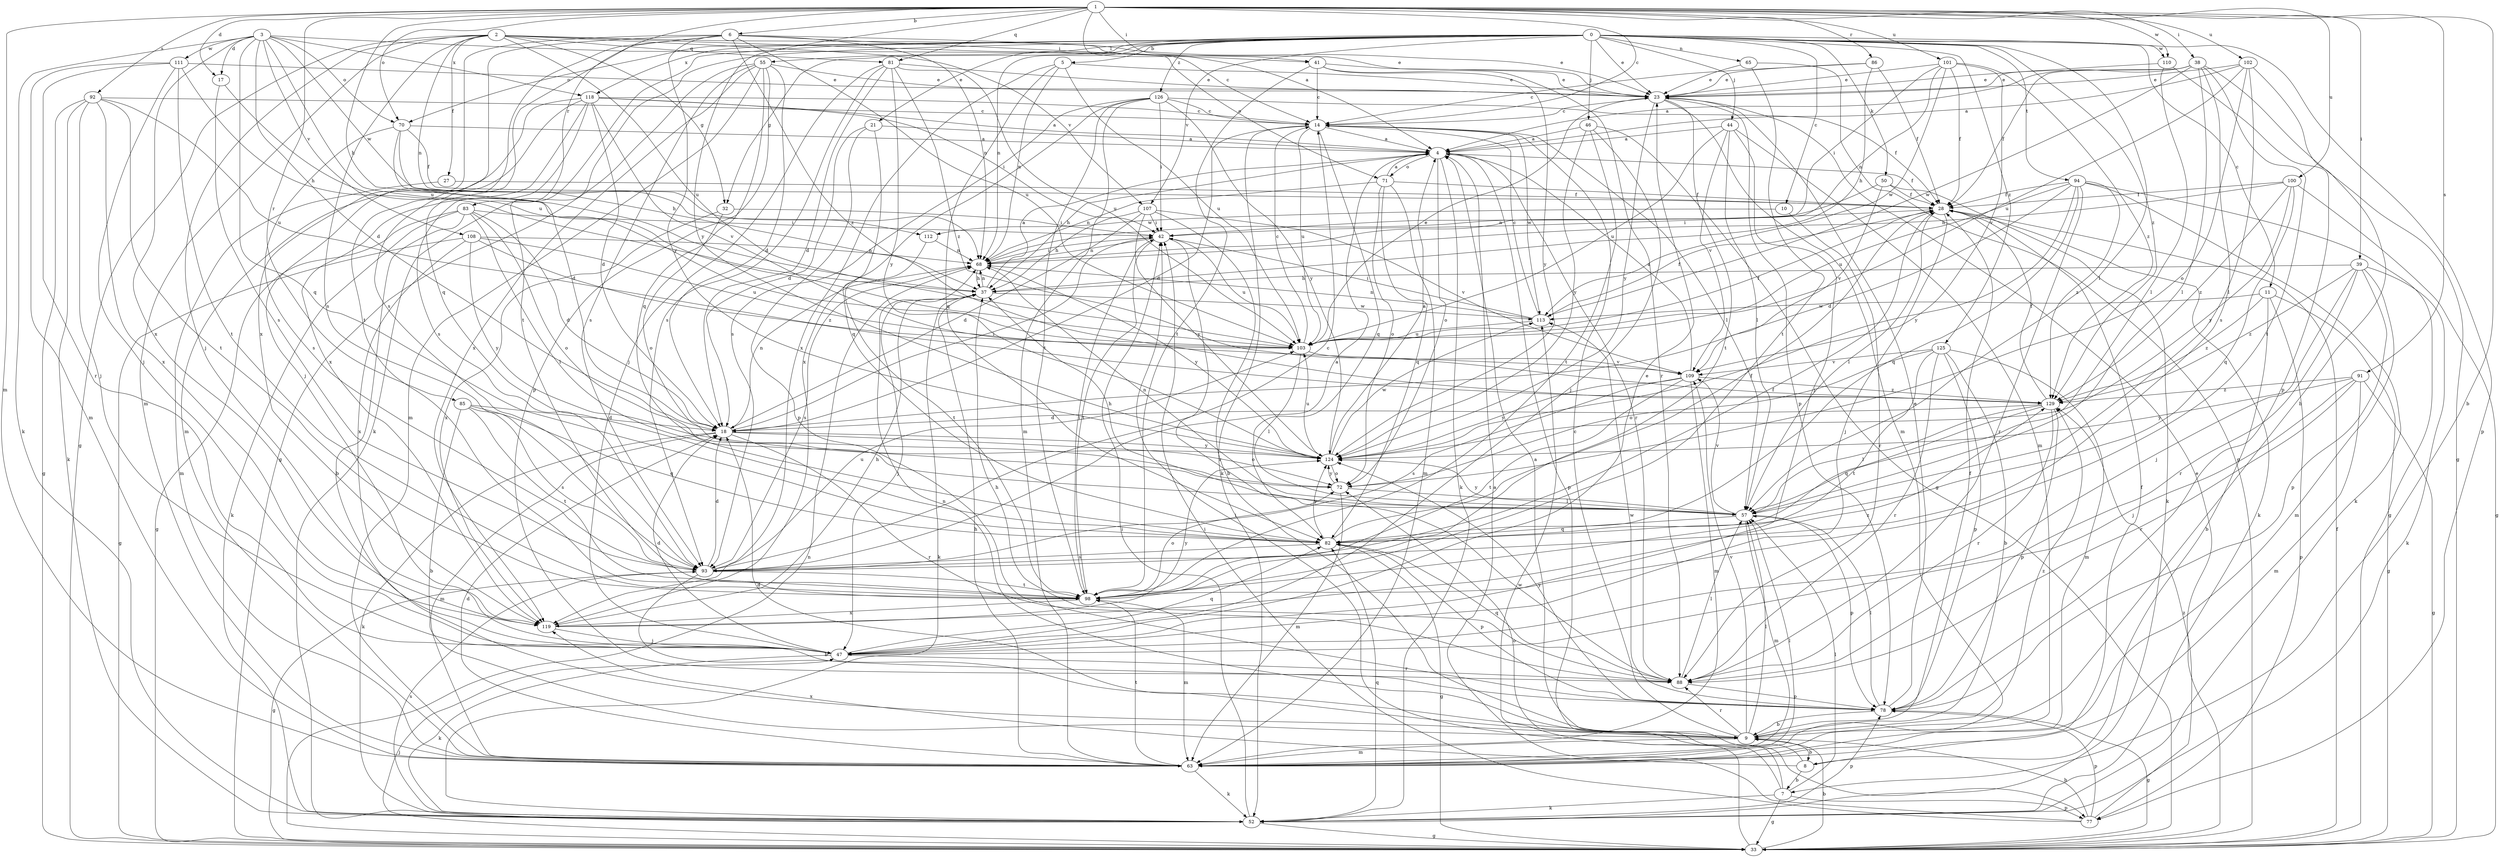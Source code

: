 strict digraph  {
0;
1;
2;
3;
4;
5;
6;
7;
8;
9;
10;
11;
14;
17;
18;
21;
23;
27;
28;
32;
33;
37;
38;
39;
41;
42;
44;
46;
47;
50;
52;
55;
57;
63;
65;
68;
70;
71;
72;
77;
78;
81;
82;
83;
85;
86;
88;
91;
92;
93;
94;
98;
100;
101;
102;
103;
107;
108;
109;
110;
111;
112;
113;
118;
119;
124;
125;
126;
129;
0 -> 5  [label=b];
0 -> 10  [label=c];
0 -> 11  [label=c];
0 -> 21  [label=e];
0 -> 23  [label=e];
0 -> 32  [label=g];
0 -> 44  [label=j];
0 -> 46  [label=j];
0 -> 50  [label=k];
0 -> 52  [label=k];
0 -> 55  [label=l];
0 -> 57  [label=l];
0 -> 65  [label=n];
0 -> 68  [label=n];
0 -> 70  [label=o];
0 -> 77  [label=p];
0 -> 94  [label=t];
0 -> 98  [label=t];
0 -> 107  [label=v];
0 -> 110  [label=w];
0 -> 118  [label=x];
0 -> 125  [label=z];
0 -> 126  [label=z];
0 -> 129  [label=z];
1 -> 4  [label=a];
1 -> 6  [label=b];
1 -> 7  [label=b];
1 -> 14  [label=c];
1 -> 17  [label=d];
1 -> 37  [label=h];
1 -> 38  [label=i];
1 -> 39  [label=i];
1 -> 41  [label=i];
1 -> 63  [label=m];
1 -> 70  [label=o];
1 -> 81  [label=q];
1 -> 83  [label=r];
1 -> 85  [label=r];
1 -> 86  [label=r];
1 -> 91  [label=s];
1 -> 92  [label=s];
1 -> 100  [label=u];
1 -> 101  [label=u];
1 -> 102  [label=u];
1 -> 110  [label=w];
1 -> 124  [label=y];
2 -> 14  [label=c];
2 -> 23  [label=e];
2 -> 27  [label=f];
2 -> 32  [label=g];
2 -> 33  [label=g];
2 -> 47  [label=j];
2 -> 63  [label=m];
2 -> 68  [label=n];
2 -> 81  [label=q];
2 -> 93  [label=s];
2 -> 103  [label=u];
2 -> 107  [label=v];
3 -> 17  [label=d];
3 -> 18  [label=d];
3 -> 52  [label=k];
3 -> 70  [label=o];
3 -> 71  [label=o];
3 -> 82  [label=q];
3 -> 103  [label=u];
3 -> 108  [label=v];
3 -> 111  [label=w];
3 -> 112  [label=w];
3 -> 118  [label=x];
3 -> 119  [label=x];
4 -> 28  [label=f];
4 -> 37  [label=h];
4 -> 52  [label=k];
4 -> 71  [label=o];
4 -> 72  [label=o];
4 -> 77  [label=p];
4 -> 88  [label=r];
5 -> 23  [label=e];
5 -> 68  [label=n];
5 -> 82  [label=q];
5 -> 103  [label=u];
5 -> 119  [label=x];
6 -> 23  [label=e];
6 -> 41  [label=i];
6 -> 68  [label=n];
6 -> 82  [label=q];
6 -> 93  [label=s];
6 -> 98  [label=t];
6 -> 103  [label=u];
6 -> 119  [label=x];
6 -> 124  [label=y];
6 -> 129  [label=z];
7 -> 33  [label=g];
7 -> 42  [label=i];
7 -> 52  [label=k];
7 -> 57  [label=l];
7 -> 72  [label=o];
7 -> 77  [label=p];
8 -> 4  [label=a];
8 -> 7  [label=b];
8 -> 28  [label=f];
8 -> 119  [label=x];
9 -> 8  [label=b];
9 -> 14  [label=c];
9 -> 18  [label=d];
9 -> 28  [label=f];
9 -> 57  [label=l];
9 -> 63  [label=m];
9 -> 68  [label=n];
9 -> 88  [label=r];
9 -> 109  [label=v];
9 -> 129  [label=z];
10 -> 88  [label=r];
10 -> 112  [label=w];
11 -> 8  [label=b];
11 -> 33  [label=g];
11 -> 77  [label=p];
11 -> 113  [label=w];
11 -> 129  [label=z];
14 -> 4  [label=a];
14 -> 18  [label=d];
14 -> 52  [label=k];
14 -> 57  [label=l];
14 -> 82  [label=q];
14 -> 103  [label=u];
14 -> 113  [label=w];
17 -> 93  [label=s];
17 -> 103  [label=u];
18 -> 42  [label=i];
18 -> 52  [label=k];
18 -> 63  [label=m];
18 -> 68  [label=n];
18 -> 72  [label=o];
18 -> 88  [label=r];
18 -> 124  [label=y];
21 -> 4  [label=a];
21 -> 18  [label=d];
21 -> 78  [label=p];
21 -> 82  [label=q];
23 -> 14  [label=c];
23 -> 63  [label=m];
23 -> 78  [label=p];
23 -> 98  [label=t];
23 -> 124  [label=y];
27 -> 28  [label=f];
27 -> 63  [label=m];
28 -> 42  [label=i];
28 -> 47  [label=j];
28 -> 52  [label=k];
28 -> 57  [label=l];
32 -> 42  [label=i];
32 -> 72  [label=o];
32 -> 119  [label=x];
33 -> 9  [label=b];
33 -> 23  [label=e];
33 -> 28  [label=f];
33 -> 47  [label=j];
33 -> 68  [label=n];
33 -> 113  [label=w];
37 -> 4  [label=a];
37 -> 47  [label=j];
37 -> 52  [label=k];
37 -> 68  [label=n];
37 -> 113  [label=w];
38 -> 4  [label=a];
38 -> 23  [label=e];
38 -> 28  [label=f];
38 -> 33  [label=g];
38 -> 57  [label=l];
38 -> 93  [label=s];
38 -> 98  [label=t];
38 -> 113  [label=w];
39 -> 37  [label=h];
39 -> 47  [label=j];
39 -> 52  [label=k];
39 -> 63  [label=m];
39 -> 78  [label=p];
39 -> 88  [label=r];
39 -> 129  [label=z];
41 -> 14  [label=c];
41 -> 23  [label=e];
41 -> 88  [label=r];
41 -> 98  [label=t];
41 -> 124  [label=y];
42 -> 68  [label=n];
42 -> 88  [label=r];
42 -> 98  [label=t];
42 -> 103  [label=u];
44 -> 4  [label=a];
44 -> 47  [label=j];
44 -> 57  [label=l];
44 -> 63  [label=m];
44 -> 103  [label=u];
44 -> 109  [label=v];
46 -> 4  [label=a];
46 -> 33  [label=g];
46 -> 47  [label=j];
46 -> 98  [label=t];
46 -> 124  [label=y];
47 -> 18  [label=d];
47 -> 23  [label=e];
47 -> 52  [label=k];
47 -> 82  [label=q];
47 -> 88  [label=r];
50 -> 28  [label=f];
50 -> 52  [label=k];
50 -> 68  [label=n];
50 -> 109  [label=v];
52 -> 33  [label=g];
52 -> 42  [label=i];
52 -> 78  [label=p];
52 -> 82  [label=q];
52 -> 93  [label=s];
55 -> 18  [label=d];
55 -> 23  [label=e];
55 -> 33  [label=g];
55 -> 63  [label=m];
55 -> 78  [label=p];
55 -> 82  [label=q];
55 -> 93  [label=s];
55 -> 119  [label=x];
57 -> 37  [label=h];
57 -> 63  [label=m];
57 -> 68  [label=n];
57 -> 78  [label=p];
57 -> 82  [label=q];
57 -> 109  [label=v];
57 -> 124  [label=y];
63 -> 18  [label=d];
63 -> 37  [label=h];
63 -> 52  [label=k];
63 -> 57  [label=l];
63 -> 98  [label=t];
65 -> 23  [label=e];
65 -> 33  [label=g];
65 -> 98  [label=t];
68 -> 37  [label=h];
68 -> 42  [label=i];
68 -> 93  [label=s];
68 -> 124  [label=y];
70 -> 4  [label=a];
70 -> 18  [label=d];
70 -> 28  [label=f];
70 -> 37  [label=h];
70 -> 93  [label=s];
71 -> 4  [label=a];
71 -> 28  [label=f];
71 -> 63  [label=m];
71 -> 68  [label=n];
71 -> 72  [label=o];
71 -> 82  [label=q];
72 -> 57  [label=l];
72 -> 63  [label=m];
72 -> 124  [label=y];
77 -> 4  [label=a];
77 -> 9  [label=b];
77 -> 42  [label=i];
77 -> 78  [label=p];
77 -> 129  [label=z];
78 -> 9  [label=b];
78 -> 23  [label=e];
78 -> 33  [label=g];
78 -> 57  [label=l];
78 -> 113  [label=w];
78 -> 124  [label=y];
81 -> 18  [label=d];
81 -> 23  [label=e];
81 -> 47  [label=j];
81 -> 93  [label=s];
81 -> 103  [label=u];
81 -> 124  [label=y];
81 -> 129  [label=z];
82 -> 28  [label=f];
82 -> 33  [label=g];
82 -> 78  [label=p];
82 -> 93  [label=s];
82 -> 124  [label=y];
83 -> 9  [label=b];
83 -> 18  [label=d];
83 -> 33  [label=g];
83 -> 42  [label=i];
83 -> 52  [label=k];
83 -> 57  [label=l];
83 -> 72  [label=o];
85 -> 9  [label=b];
85 -> 18  [label=d];
85 -> 82  [label=q];
85 -> 93  [label=s];
85 -> 98  [label=t];
86 -> 14  [label=c];
86 -> 23  [label=e];
86 -> 28  [label=f];
86 -> 37  [label=h];
88 -> 37  [label=h];
88 -> 57  [label=l];
88 -> 78  [label=p];
88 -> 82  [label=q];
91 -> 33  [label=g];
91 -> 47  [label=j];
91 -> 63  [label=m];
91 -> 88  [label=r];
91 -> 124  [label=y];
91 -> 129  [label=z];
92 -> 14  [label=c];
92 -> 33  [label=g];
92 -> 47  [label=j];
92 -> 52  [label=k];
92 -> 98  [label=t];
92 -> 103  [label=u];
92 -> 119  [label=x];
93 -> 4  [label=a];
93 -> 9  [label=b];
93 -> 14  [label=c];
93 -> 18  [label=d];
93 -> 28  [label=f];
93 -> 33  [label=g];
93 -> 98  [label=t];
93 -> 103  [label=u];
94 -> 18  [label=d];
94 -> 28  [label=f];
94 -> 33  [label=g];
94 -> 52  [label=k];
94 -> 82  [label=q];
94 -> 88  [label=r];
94 -> 103  [label=u];
94 -> 124  [label=y];
94 -> 129  [label=z];
98 -> 42  [label=i];
98 -> 63  [label=m];
98 -> 72  [label=o];
98 -> 119  [label=x];
100 -> 28  [label=f];
100 -> 33  [label=g];
100 -> 68  [label=n];
100 -> 82  [label=q];
100 -> 124  [label=y];
100 -> 129  [label=z];
101 -> 23  [label=e];
101 -> 28  [label=f];
101 -> 42  [label=i];
101 -> 68  [label=n];
101 -> 109  [label=v];
101 -> 113  [label=w];
101 -> 129  [label=z];
102 -> 4  [label=a];
102 -> 9  [label=b];
102 -> 23  [label=e];
102 -> 57  [label=l];
102 -> 72  [label=o];
102 -> 103  [label=u];
103 -> 14  [label=c];
103 -> 23  [label=e];
103 -> 28  [label=f];
103 -> 57  [label=l];
103 -> 109  [label=v];
107 -> 9  [label=b];
107 -> 18  [label=d];
107 -> 37  [label=h];
107 -> 42  [label=i];
107 -> 109  [label=v];
107 -> 124  [label=y];
108 -> 33  [label=g];
108 -> 68  [label=n];
108 -> 103  [label=u];
108 -> 119  [label=x];
108 -> 124  [label=y];
108 -> 129  [label=z];
109 -> 4  [label=a];
109 -> 63  [label=m];
109 -> 93  [label=s];
109 -> 98  [label=t];
109 -> 124  [label=y];
109 -> 129  [label=z];
110 -> 23  [label=e];
110 -> 57  [label=l];
110 -> 78  [label=p];
111 -> 23  [label=e];
111 -> 37  [label=h];
111 -> 47  [label=j];
111 -> 63  [label=m];
111 -> 88  [label=r];
111 -> 98  [label=t];
112 -> 68  [label=n];
112 -> 98  [label=t];
113 -> 14  [label=c];
113 -> 28  [label=f];
113 -> 42  [label=i];
113 -> 68  [label=n];
113 -> 103  [label=u];
118 -> 4  [label=a];
118 -> 14  [label=c];
118 -> 18  [label=d];
118 -> 42  [label=i];
118 -> 47  [label=j];
118 -> 63  [label=m];
118 -> 93  [label=s];
118 -> 109  [label=v];
118 -> 119  [label=x];
119 -> 37  [label=h];
119 -> 47  [label=j];
119 -> 124  [label=y];
119 -> 129  [label=z];
124 -> 4  [label=a];
124 -> 72  [label=o];
124 -> 103  [label=u];
124 -> 113  [label=w];
125 -> 9  [label=b];
125 -> 63  [label=m];
125 -> 72  [label=o];
125 -> 78  [label=p];
125 -> 88  [label=r];
125 -> 98  [label=t];
125 -> 109  [label=v];
126 -> 14  [label=c];
126 -> 28  [label=f];
126 -> 42  [label=i];
126 -> 63  [label=m];
126 -> 93  [label=s];
126 -> 98  [label=t];
126 -> 119  [label=x];
126 -> 124  [label=y];
129 -> 18  [label=d];
129 -> 28  [label=f];
129 -> 57  [label=l];
129 -> 78  [label=p];
129 -> 82  [label=q];
129 -> 88  [label=r];
}
